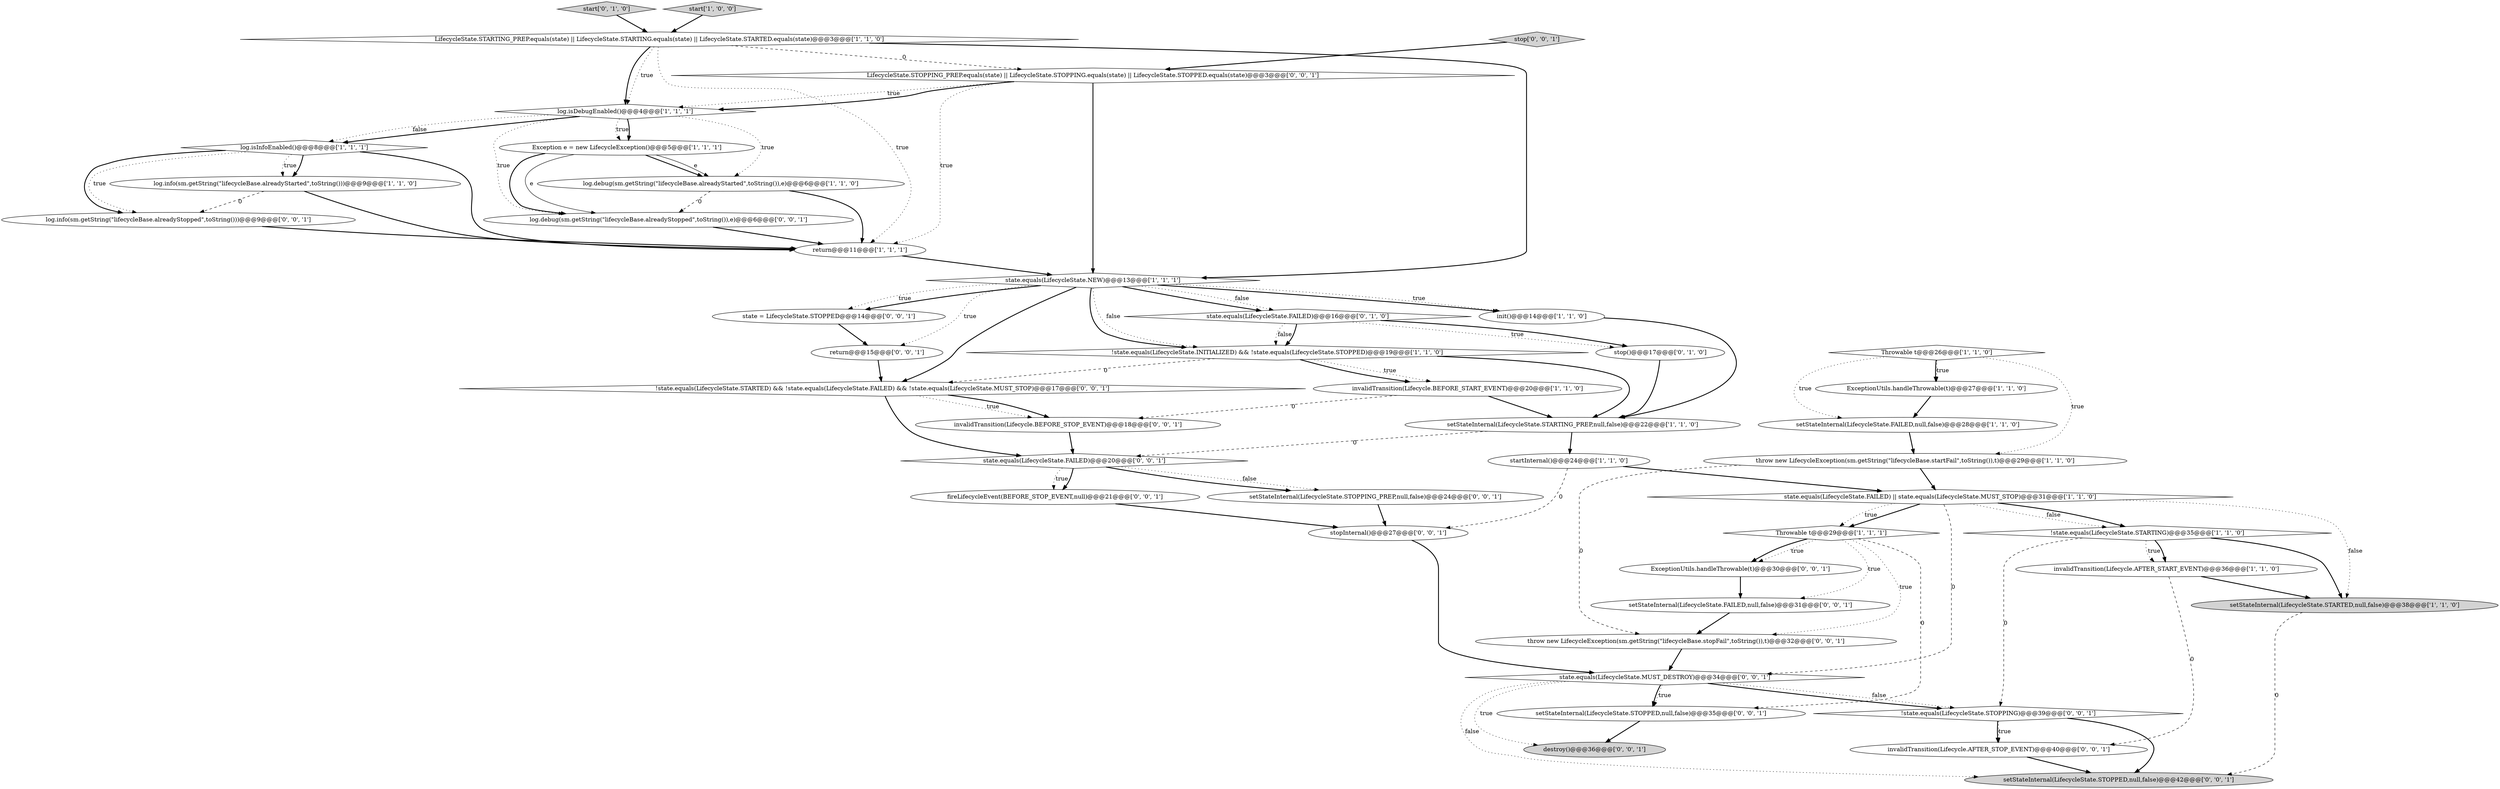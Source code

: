 digraph {
26 [style = filled, label = "!state.equals(LifecycleState.STARTED) && !state.equals(LifecycleState.FAILED) && !state.equals(LifecycleState.MUST_STOP)@@@17@@@['0', '0', '1']", fillcolor = white, shape = diamond image = "AAA0AAABBB3BBB"];
3 [style = filled, label = "throw new LifecycleException(sm.getString(\"lifecycleBase.startFail\",toString()),t)@@@29@@@['1', '1', '0']", fillcolor = white, shape = ellipse image = "AAA0AAABBB1BBB"];
12 [style = filled, label = "state.equals(LifecycleState.NEW)@@@13@@@['1', '1', '1']", fillcolor = white, shape = diamond image = "AAA0AAABBB1BBB"];
18 [style = filled, label = "setStateInternal(LifecycleState.STARTED,null,false)@@@38@@@['1', '1', '0']", fillcolor = lightgray, shape = ellipse image = "AAA0AAABBB1BBB"];
16 [style = filled, label = "init()@@@14@@@['1', '1', '0']", fillcolor = white, shape = ellipse image = "AAA0AAABBB1BBB"];
38 [style = filled, label = "stopInternal()@@@27@@@['0', '0', '1']", fillcolor = white, shape = ellipse image = "AAA0AAABBB3BBB"];
19 [style = filled, label = "return@@@11@@@['1', '1', '1']", fillcolor = white, shape = ellipse image = "AAA0AAABBB1BBB"];
14 [style = filled, label = "Throwable t@@@29@@@['1', '1', '1']", fillcolor = white, shape = diamond image = "AAA0AAABBB1BBB"];
33 [style = filled, label = "state.equals(LifecycleState.MUST_DESTROY)@@@34@@@['0', '0', '1']", fillcolor = white, shape = diamond image = "AAA0AAABBB3BBB"];
0 [style = filled, label = "ExceptionUtils.handleThrowable(t)@@@27@@@['1', '1', '0']", fillcolor = white, shape = ellipse image = "AAA0AAABBB1BBB"];
1 [style = filled, label = "log.debug(sm.getString(\"lifecycleBase.alreadyStarted\",toString()),e)@@@6@@@['1', '1', '0']", fillcolor = white, shape = ellipse image = "AAA0AAABBB1BBB"];
27 [style = filled, label = "state.equals(LifecycleState.FAILED)@@@20@@@['0', '0', '1']", fillcolor = white, shape = diamond image = "AAA0AAABBB3BBB"];
9 [style = filled, label = "LifecycleState.STARTING_PREP.equals(state) || LifecycleState.STARTING.equals(state) || LifecycleState.STARTED.equals(state)@@@3@@@['1', '1', '0']", fillcolor = white, shape = diamond image = "AAA0AAABBB1BBB"];
4 [style = filled, label = "log.info(sm.getString(\"lifecycleBase.alreadyStarted\",toString()))@@@9@@@['1', '1', '0']", fillcolor = white, shape = ellipse image = "AAA0AAABBB1BBB"];
31 [style = filled, label = "ExceptionUtils.handleThrowable(t)@@@30@@@['0', '0', '1']", fillcolor = white, shape = ellipse image = "AAA0AAABBB3BBB"];
41 [style = filled, label = "setStateInternal(LifecycleState.FAILED,null,false)@@@31@@@['0', '0', '1']", fillcolor = white, shape = ellipse image = "AAA0AAABBB3BBB"];
7 [style = filled, label = "invalidTransition(Lifecycle.BEFORE_START_EVENT)@@@20@@@['1', '1', '0']", fillcolor = white, shape = ellipse image = "AAA0AAABBB1BBB"];
13 [style = filled, label = "startInternal()@@@24@@@['1', '1', '0']", fillcolor = white, shape = ellipse image = "AAA0AAABBB1BBB"];
40 [style = filled, label = "log.info(sm.getString(\"lifecycleBase.alreadyStopped\",toString()))@@@9@@@['0', '0', '1']", fillcolor = white, shape = ellipse image = "AAA0AAABBB3BBB"];
32 [style = filled, label = "setStateInternal(LifecycleState.STOPPED,null,false)@@@35@@@['0', '0', '1']", fillcolor = white, shape = ellipse image = "AAA0AAABBB3BBB"];
10 [style = filled, label = "setStateInternal(LifecycleState.STARTING_PREP,null,false)@@@22@@@['1', '1', '0']", fillcolor = white, shape = ellipse image = "AAA0AAABBB1BBB"];
43 [style = filled, label = "return@@@15@@@['0', '0', '1']", fillcolor = white, shape = ellipse image = "AAA0AAABBB3BBB"];
15 [style = filled, label = "state.equals(LifecycleState.FAILED) || state.equals(LifecycleState.MUST_STOP)@@@31@@@['1', '1', '0']", fillcolor = white, shape = diamond image = "AAA0AAABBB1BBB"];
45 [style = filled, label = "!state.equals(LifecycleState.STOPPING)@@@39@@@['0', '0', '1']", fillcolor = white, shape = diamond image = "AAA0AAABBB3BBB"];
30 [style = filled, label = "log.debug(sm.getString(\"lifecycleBase.alreadyStopped\",toString()),e)@@@6@@@['0', '0', '1']", fillcolor = white, shape = ellipse image = "AAA0AAABBB3BBB"];
46 [style = filled, label = "destroy()@@@36@@@['0', '0', '1']", fillcolor = lightgray, shape = ellipse image = "AAA0AAABBB3BBB"];
11 [style = filled, label = "!state.equals(LifecycleState.STARTING)@@@35@@@['1', '1', '0']", fillcolor = white, shape = diamond image = "AAA0AAABBB1BBB"];
8 [style = filled, label = "!state.equals(LifecycleState.INITIALIZED) && !state.equals(LifecycleState.STOPPED)@@@19@@@['1', '1', '0']", fillcolor = white, shape = diamond image = "AAA0AAABBB1BBB"];
20 [style = filled, label = "setStateInternal(LifecycleState.FAILED,null,false)@@@28@@@['1', '1', '0']", fillcolor = white, shape = ellipse image = "AAA0AAABBB1BBB"];
17 [style = filled, label = "Exception e = new LifecycleException()@@@5@@@['1', '1', '1']", fillcolor = white, shape = ellipse image = "AAA0AAABBB1BBB"];
23 [style = filled, label = "stop()@@@17@@@['0', '1', '0']", fillcolor = white, shape = ellipse image = "AAA1AAABBB2BBB"];
39 [style = filled, label = "invalidTransition(Lifecycle.BEFORE_STOP_EVENT)@@@18@@@['0', '0', '1']", fillcolor = white, shape = ellipse image = "AAA0AAABBB3BBB"];
2 [style = filled, label = "invalidTransition(Lifecycle.AFTER_START_EVENT)@@@36@@@['1', '1', '0']", fillcolor = white, shape = ellipse image = "AAA0AAABBB1BBB"];
42 [style = filled, label = "throw new LifecycleException(sm.getString(\"lifecycleBase.stopFail\",toString()),t)@@@32@@@['0', '0', '1']", fillcolor = white, shape = ellipse image = "AAA0AAABBB3BBB"];
29 [style = filled, label = "stop['0', '0', '1']", fillcolor = lightgray, shape = diamond image = "AAA0AAABBB3BBB"];
22 [style = filled, label = "Throwable t@@@26@@@['1', '1', '0']", fillcolor = white, shape = diamond image = "AAA0AAABBB1BBB"];
28 [style = filled, label = "LifecycleState.STOPPING_PREP.equals(state) || LifecycleState.STOPPING.equals(state) || LifecycleState.STOPPED.equals(state)@@@3@@@['0', '0', '1']", fillcolor = white, shape = diamond image = "AAA0AAABBB3BBB"];
35 [style = filled, label = "setStateInternal(LifecycleState.STOPPING_PREP,null,false)@@@24@@@['0', '0', '1']", fillcolor = white, shape = ellipse image = "AAA0AAABBB3BBB"];
36 [style = filled, label = "fireLifecycleEvent(BEFORE_STOP_EVENT,null)@@@21@@@['0', '0', '1']", fillcolor = white, shape = ellipse image = "AAA0AAABBB3BBB"];
34 [style = filled, label = "state = LifecycleState.STOPPED@@@14@@@['0', '0', '1']", fillcolor = white, shape = ellipse image = "AAA0AAABBB3BBB"];
21 [style = filled, label = "log.isInfoEnabled()@@@8@@@['1', '1', '1']", fillcolor = white, shape = diamond image = "AAA0AAABBB1BBB"];
25 [style = filled, label = "start['0', '1', '0']", fillcolor = lightgray, shape = diamond image = "AAA0AAABBB2BBB"];
24 [style = filled, label = "state.equals(LifecycleState.FAILED)@@@16@@@['0', '1', '0']", fillcolor = white, shape = diamond image = "AAA1AAABBB2BBB"];
6 [style = filled, label = "log.isDebugEnabled()@@@4@@@['1', '1', '1']", fillcolor = white, shape = diamond image = "AAA0AAABBB1BBB"];
37 [style = filled, label = "setStateInternal(LifecycleState.STOPPED,null,false)@@@42@@@['0', '0', '1']", fillcolor = lightgray, shape = ellipse image = "AAA0AAABBB3BBB"];
5 [style = filled, label = "start['1', '0', '0']", fillcolor = lightgray, shape = diamond image = "AAA0AAABBB1BBB"];
44 [style = filled, label = "invalidTransition(Lifecycle.AFTER_STOP_EVENT)@@@40@@@['0', '0', '1']", fillcolor = white, shape = ellipse image = "AAA0AAABBB3BBB"];
12->24 [style = dotted, label="false"];
7->39 [style = dashed, label="0"];
28->6 [style = dotted, label="true"];
23->10 [style = bold, label=""];
33->32 [style = dotted, label="true"];
22->20 [style = dotted, label="true"];
39->27 [style = bold, label=""];
33->32 [style = bold, label=""];
12->24 [style = bold, label=""];
9->6 [style = dotted, label="true"];
21->40 [style = dotted, label="true"];
26->39 [style = dotted, label="true"];
12->16 [style = bold, label=""];
44->37 [style = bold, label=""];
6->21 [style = bold, label=""];
0->20 [style = bold, label=""];
28->6 [style = bold, label=""];
4->19 [style = bold, label=""];
15->18 [style = dotted, label="false"];
36->38 [style = bold, label=""];
24->8 [style = dotted, label="false"];
21->4 [style = bold, label=""];
33->37 [style = dotted, label="false"];
9->12 [style = bold, label=""];
17->1 [style = bold, label=""];
13->38 [style = dashed, label="0"];
12->43 [style = dotted, label="true"];
12->16 [style = dotted, label="true"];
6->21 [style = dotted, label="false"];
27->35 [style = dotted, label="false"];
11->18 [style = bold, label=""];
12->34 [style = bold, label=""];
6->17 [style = dotted, label="true"];
14->31 [style = dotted, label="true"];
24->23 [style = dotted, label="true"];
31->41 [style = bold, label=""];
8->26 [style = dashed, label="0"];
11->45 [style = dashed, label="0"];
3->42 [style = dashed, label="0"];
25->9 [style = bold, label=""];
38->33 [style = bold, label=""];
9->19 [style = dotted, label="true"];
8->10 [style = bold, label=""];
33->45 [style = bold, label=""];
26->39 [style = bold, label=""];
42->33 [style = bold, label=""];
17->1 [style = solid, label="e"];
12->26 [style = bold, label=""];
21->40 [style = bold, label=""];
1->30 [style = dashed, label="0"];
13->15 [style = bold, label=""];
11->2 [style = dotted, label="true"];
20->3 [style = bold, label=""];
45->44 [style = bold, label=""];
15->11 [style = dotted, label="false"];
22->0 [style = bold, label=""];
6->30 [style = dotted, label="true"];
12->34 [style = dotted, label="true"];
6->1 [style = dotted, label="true"];
8->7 [style = dotted, label="true"];
16->10 [style = bold, label=""];
11->2 [style = bold, label=""];
9->6 [style = bold, label=""];
14->31 [style = bold, label=""];
9->28 [style = dashed, label="0"];
12->8 [style = dotted, label="false"];
32->46 [style = bold, label=""];
21->19 [style = bold, label=""];
22->0 [style = dotted, label="true"];
28->19 [style = dotted, label="true"];
14->32 [style = dashed, label="0"];
10->13 [style = bold, label=""];
15->11 [style = bold, label=""];
15->14 [style = bold, label=""];
27->36 [style = dotted, label="true"];
22->3 [style = dotted, label="true"];
8->7 [style = bold, label=""];
34->43 [style = bold, label=""];
15->14 [style = dotted, label="true"];
24->8 [style = bold, label=""];
17->30 [style = bold, label=""];
2->44 [style = dashed, label="0"];
12->8 [style = bold, label=""];
33->46 [style = dotted, label="true"];
14->42 [style = dotted, label="true"];
15->33 [style = dashed, label="0"];
33->45 [style = dotted, label="false"];
28->12 [style = bold, label=""];
24->23 [style = bold, label=""];
7->10 [style = bold, label=""];
29->28 [style = bold, label=""];
6->17 [style = bold, label=""];
5->9 [style = bold, label=""];
26->27 [style = bold, label=""];
27->35 [style = bold, label=""];
27->36 [style = bold, label=""];
18->37 [style = dashed, label="0"];
14->41 [style = dotted, label="true"];
4->40 [style = dashed, label="0"];
2->18 [style = bold, label=""];
17->30 [style = solid, label="e"];
35->38 [style = bold, label=""];
10->27 [style = dashed, label="0"];
41->42 [style = bold, label=""];
1->19 [style = bold, label=""];
3->15 [style = bold, label=""];
40->19 [style = bold, label=""];
43->26 [style = bold, label=""];
45->37 [style = bold, label=""];
45->44 [style = dotted, label="true"];
19->12 [style = bold, label=""];
21->4 [style = dotted, label="true"];
30->19 [style = bold, label=""];
}
